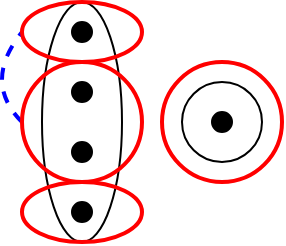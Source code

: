 <mxfile version="26.1.1">
  <diagram name="Page-1" id="6E7fNVvYDc0_ghVFEg8w">
    <mxGraphModel dx="238" dy="353" grid="1" gridSize="10" guides="1" tooltips="1" connect="1" arrows="1" fold="1" page="1" pageScale="1" pageWidth="160" pageHeight="120" math="0" shadow="0">
      <root>
        <mxCell id="0" />
        <mxCell id="1" parent="0" />
        <mxCell id="AcgkzLIzpBCBmMoUSAvv-4" value="" style="group" parent="1" vertex="1" connectable="0">
          <mxGeometry x="190" width="40" height="120" as="geometry" />
        </mxCell>
        <mxCell id="AcgkzLIzpBCBmMoUSAvv-5" value="" style="ellipse;whiteSpace=wrap;html=1;fillColor=none;strokeWidth=1;" parent="AcgkzLIzpBCBmMoUSAvv-4" vertex="1">
          <mxGeometry width="40" height="120" as="geometry" />
        </mxCell>
        <mxCell id="AcgkzLIzpBCBmMoUSAvv-6" value="" style="ellipse;whiteSpace=wrap;html=1;fillColor=#000000;strokeColor=default;align=center;verticalAlign=middle;fontFamily=Helvetica;fontSize=12;fontColor=default;" parent="AcgkzLIzpBCBmMoUSAvv-4" vertex="1">
          <mxGeometry x="15" y="70" width="10" height="10" as="geometry" />
        </mxCell>
        <mxCell id="AcgkzLIzpBCBmMoUSAvv-7" value="" style="ellipse;whiteSpace=wrap;html=1;fillColor=#000000;strokeColor=default;align=center;verticalAlign=middle;fontFamily=Helvetica;fontSize=12;fontColor=default;" parent="AcgkzLIzpBCBmMoUSAvv-4" vertex="1">
          <mxGeometry x="15" y="100" width="10" height="10" as="geometry" />
        </mxCell>
        <mxCell id="AcgkzLIzpBCBmMoUSAvv-8" value="" style="ellipse;whiteSpace=wrap;html=1;fillColor=#000000;strokeColor=default;align=center;verticalAlign=middle;fontFamily=Helvetica;fontSize=12;fontColor=default;" parent="AcgkzLIzpBCBmMoUSAvv-4" vertex="1">
          <mxGeometry x="15" y="10" width="10" height="10" as="geometry" />
        </mxCell>
        <mxCell id="AcgkzLIzpBCBmMoUSAvv-9" value="" style="ellipse;whiteSpace=wrap;html=1;fillColor=#000000;strokeColor=default;align=center;verticalAlign=middle;fontFamily=Helvetica;fontSize=12;fontColor=default;" parent="AcgkzLIzpBCBmMoUSAvv-4" vertex="1">
          <mxGeometry x="15" y="40" width="10" height="10" as="geometry" />
        </mxCell>
        <mxCell id="AcgkzLIzpBCBmMoUSAvv-18" value="" style="endArrow=none;dashed=1;html=1;rounded=0;entryX=0;entryY=0.5;entryDx=0;entryDy=0;exitX=0;exitY=0.5;exitDx=0;exitDy=0;curved=1;strokeColor=#0000FF;strokeWidth=2;" parent="1" source="AcgkzLIzpBCBmMoUSAvv-1" target="AcgkzLIzpBCBmMoUSAvv-2" edge="1">
          <mxGeometry width="50" height="50" relative="1" as="geometry">
            <mxPoint x="140" y="70" as="sourcePoint" />
            <mxPoint x="190" y="20" as="targetPoint" />
            <Array as="points">
              <mxPoint x="160" y="40" />
            </Array>
          </mxGeometry>
        </mxCell>
        <mxCell id="AcgkzLIzpBCBmMoUSAvv-1" value="" style="ellipse;whiteSpace=wrap;html=1;fillColor=none;strokeColor=#FF0000;strokeWidth=2;" parent="1" vertex="1">
          <mxGeometry x="180" y="30" width="60" height="60" as="geometry" />
        </mxCell>
        <mxCell id="AcgkzLIzpBCBmMoUSAvv-17" value="" style="ellipse;whiteSpace=wrap;html=1;fillColor=none;strokeColor=#FF0000;strokeWidth=2;" parent="1" vertex="1">
          <mxGeometry x="250" y="30" width="60" height="60" as="geometry" />
        </mxCell>
        <mxCell id="AcgkzLIzpBCBmMoUSAvv-2" value="" style="ellipse;whiteSpace=wrap;html=1;fillColor=none;strokeColor=#FF0000;strokeWidth=2;" parent="1" vertex="1">
          <mxGeometry x="180" width="60" height="30" as="geometry" />
        </mxCell>
        <mxCell id="AcgkzLIzpBCBmMoUSAvv-3" value="" style="ellipse;whiteSpace=wrap;html=1;fillColor=none;strokeColor=#FF0000;strokeWidth=2;" parent="1" vertex="1">
          <mxGeometry x="180" y="90" width="60" height="30" as="geometry" />
        </mxCell>
        <mxCell id="AcgkzLIzpBCBmMoUSAvv-49" value="" style="group" parent="1" vertex="1" connectable="0">
          <mxGeometry x="260" y="40" width="40" height="40" as="geometry" />
        </mxCell>
        <mxCell id="1MKL18gC-oqZMx_s5bj_-1" value="" style="group" vertex="1" connectable="0" parent="AcgkzLIzpBCBmMoUSAvv-49">
          <mxGeometry width="40" height="40" as="geometry" />
        </mxCell>
        <mxCell id="AcgkzLIzpBCBmMoUSAvv-12" value="" style="ellipse;whiteSpace=wrap;html=1;fillColor=none;" parent="1MKL18gC-oqZMx_s5bj_-1" vertex="1">
          <mxGeometry width="40" height="40" as="geometry" />
        </mxCell>
        <mxCell id="AcgkzLIzpBCBmMoUSAvv-14" value="" style="ellipse;whiteSpace=wrap;html=1;fillColor=#000000;strokeColor=default;align=center;verticalAlign=middle;fontFamily=Helvetica;fontSize=12;fontColor=default;" parent="1MKL18gC-oqZMx_s5bj_-1" vertex="1">
          <mxGeometry x="15" y="15" width="10" height="10" as="geometry" />
        </mxCell>
      </root>
    </mxGraphModel>
  </diagram>
</mxfile>
